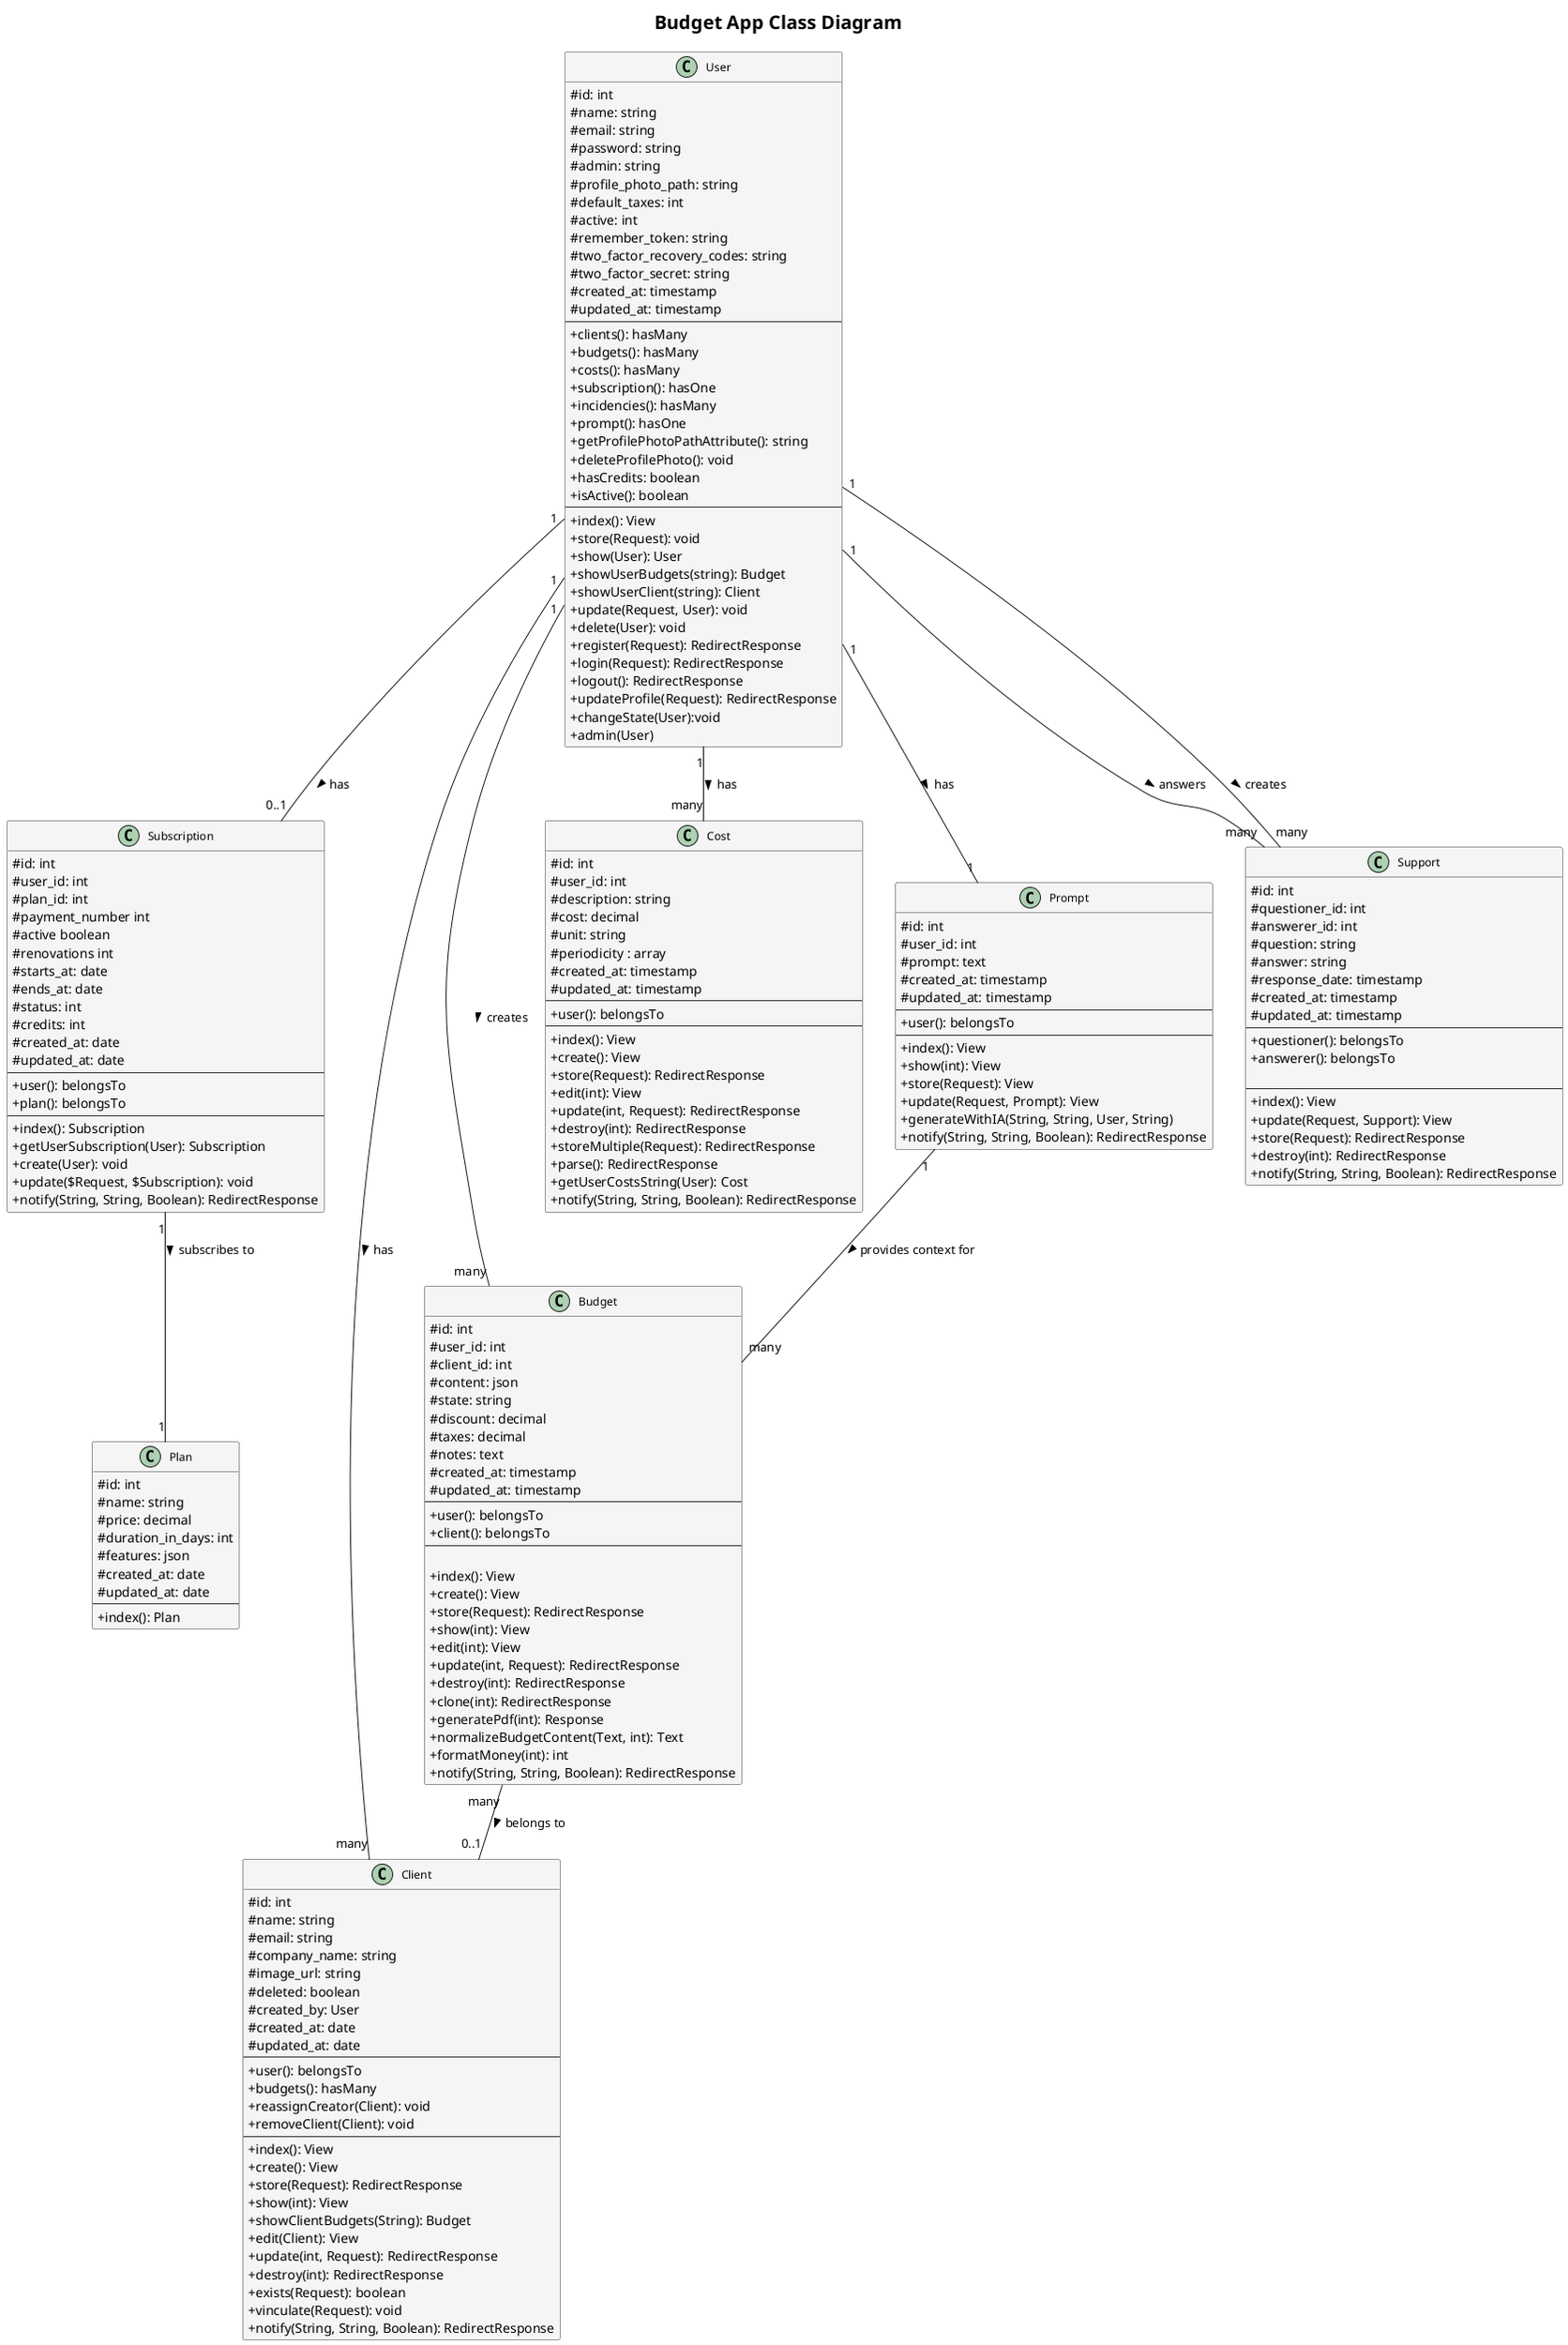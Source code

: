 @startuml Budget App Class Diagram
skinparam classAttributeIconSize 0
skinparam classFontSize 12
skinparam classFontName Arial
skinparam classBackgroundColor #F5F5F5
skinparam classBorderColor #333333
skinparam titleFontSize 20
skinparam titleFontName Arial

title Budget App Class Diagram

class User {
  # id: int
  # name: string
  # email: string
  # password: string
  # admin: string
  # profile_photo_path: string
  # default_taxes: int
  # active: int
  # remember_token: string
  # two_factor_recovery_codes: string
  # two_factor_secret: string
  # created_at: timestamp
  # updated_at: timestamp
  --
  + clients(): hasMany
  + budgets(): hasMany
  + costs(): hasMany
  + subscription(): hasOne
  + incidencies(): hasMany
  + prompt(): hasOne
  + getProfilePhotoPathAttribute(): string
  + deleteProfilePhoto(): void
  + hasCredits: boolean
  + isActive(): boolean
  --
  + index(): View
  + store(Request): void
  + show(User): User
  + showUserBudgets(string): Budget
  + showUserClient(string): Client
  + update(Request, User): void
  + delete(User): void
  + register(Request): RedirectResponse
  + login(Request): RedirectResponse
  + logout(): RedirectResponse
  + updateProfile(Request): RedirectResponse
  + changeState(User):void
  + admin(User)
}

class Subscription {
  # id: int
  # user_id: int
  # plan_id: int
  # payment_number int
  # active boolean
  # renovations int
  # starts_at: date
  # ends_at: date
  # status: int
  # credits: int
  # created_at: date
  # updated_at: date
  --
  + user(): belongsTo
  + plan(): belongsTo
  --
  + index(): Subscription
  + getUserSubscription(User): Subscription
  + create(User): void
  + update($Request, $Subscription): void
  + notify(String, String, Boolean): RedirectResponse
}

class Plan {
  # id: int
  # name: string
  # price: decimal
  # duration_in_days: int
  # features: json
  # created_at: date
  # updated_at: date
  --
  + index(): Plan
}

class Budget {
  # id: int
  # user_id: int
  # client_id: int
  # content: json
  # state: string
  # discount: decimal
  # taxes: decimal
  # notes: text
  # created_at: timestamp
  # updated_at: timestamp
  --
  + user(): belongsTo
  + client(): belongsTo
  --
 
  + index(): View
  + create(): View
  + store(Request): RedirectResponse
  + show(int): View
  + edit(int): View
  + update(int, Request): RedirectResponse
  + destroy(int): RedirectResponse
  + clone(int): RedirectResponse
  + generatePdf(int): Response
  + normalizeBudgetContent(Text, int): Text
  + formatMoney(int): int
  + notify(String, String, Boolean): RedirectResponse
}

class Client {
  # id: int
  # name: string
  # email: string
  # company_name: string
  # image_url: string
  # deleted: boolean
  # created_by: User
  # created_at: date
  # updated_at: date
  --
  + user(): belongsTo
  + budgets(): hasMany
  + reassignCreator(Client): void
  + removeClient(Client): void
  --
  + index(): View
  + create(): View
  + store(Request): RedirectResponse
  + show(int): View
  + showClientBudgets(String): Budget
  + edit(Client): View
  + update(int, Request): RedirectResponse
  + destroy(int): RedirectResponse
  + exists(Request): boolean
  + vinculate(Request): void
  + notify(String, String, Boolean): RedirectResponse
}

class Cost {
  # id: int
  # user_id: int
  # description: string
  # cost: decimal
  # unit: string
  # periodicity : array
  # created_at: timestamp
  # updated_at: timestamp
  --
  + user(): belongsTo
  --
  + index(): View
  + create(): View
  + store(Request): RedirectResponse
  + edit(int): View
  + update(int, Request): RedirectResponse
  + destroy(int): RedirectResponse
  + storeMultiple(Request): RedirectResponse
  + parse(): RedirectResponse
  + getUserCostsString(User): Cost
  + notify(String, String, Boolean): RedirectResponse
}


class Prompt {
  # id: int
  # user_id: int
  # prompt: text
  # created_at: timestamp
  # updated_at: timestamp
  --
  + user(): belongsTo
  --
  + index(): View
  + show(int): View
  + store(Request): View
  + update(Request, Prompt): View
  + generateWithIA(String, String, User, String)
  + notify(String, String, Boolean): RedirectResponse
}

class Support {
  # id: int
  # questioner_id: int
  # answerer_id: int
  # question: string
  # answer: string
  # response_date: timestamp
  # created_at: timestamp
  # updated_at: timestamp
  --
  + questioner(): belongsTo
  + answerer(): belongsTo

  --
  + index(): View
  + update(Request, Support): View
  + store(Request): RedirectResponse
  + destroy(int): RedirectResponse
  + notify(String, String, Boolean): RedirectResponse
}

' Relaciones
User "1" -- "0..1" Subscription : has >
Subscription "1" -- "1" Plan : subscribes to >
User "1" -- "many" Budget : creates >
User "1" -- "many" Client : has >
User "1" -- "many" Cost : has >
User "1" -- "1" Prompt : has >
User "1" -- "many" Support : creates >
User "1" -- "many" Support : answers >
Budget "many" -- "0..1" Client : belongs to >
Prompt "1" -- "many" Budget : provides context for >


@enduml
